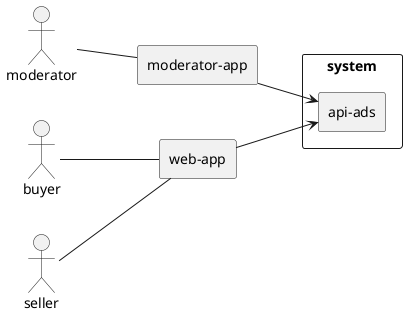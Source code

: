 @startuml
left to right direction
skinparam packageStyle rectangle
actor buyer
actor seller
actor moderator

buyer -- (web-app)
seller -- (web-app)
moderator -- (moderator-app)
rectangle system {
    (web-app) -down-> (api-ads)
    (moderator-app) -down-> (api-ads)
    rectangle web-app {
    }

    rectangle api-ads {
    }

    rectangle moderator-app {
    }
}
@enduml
